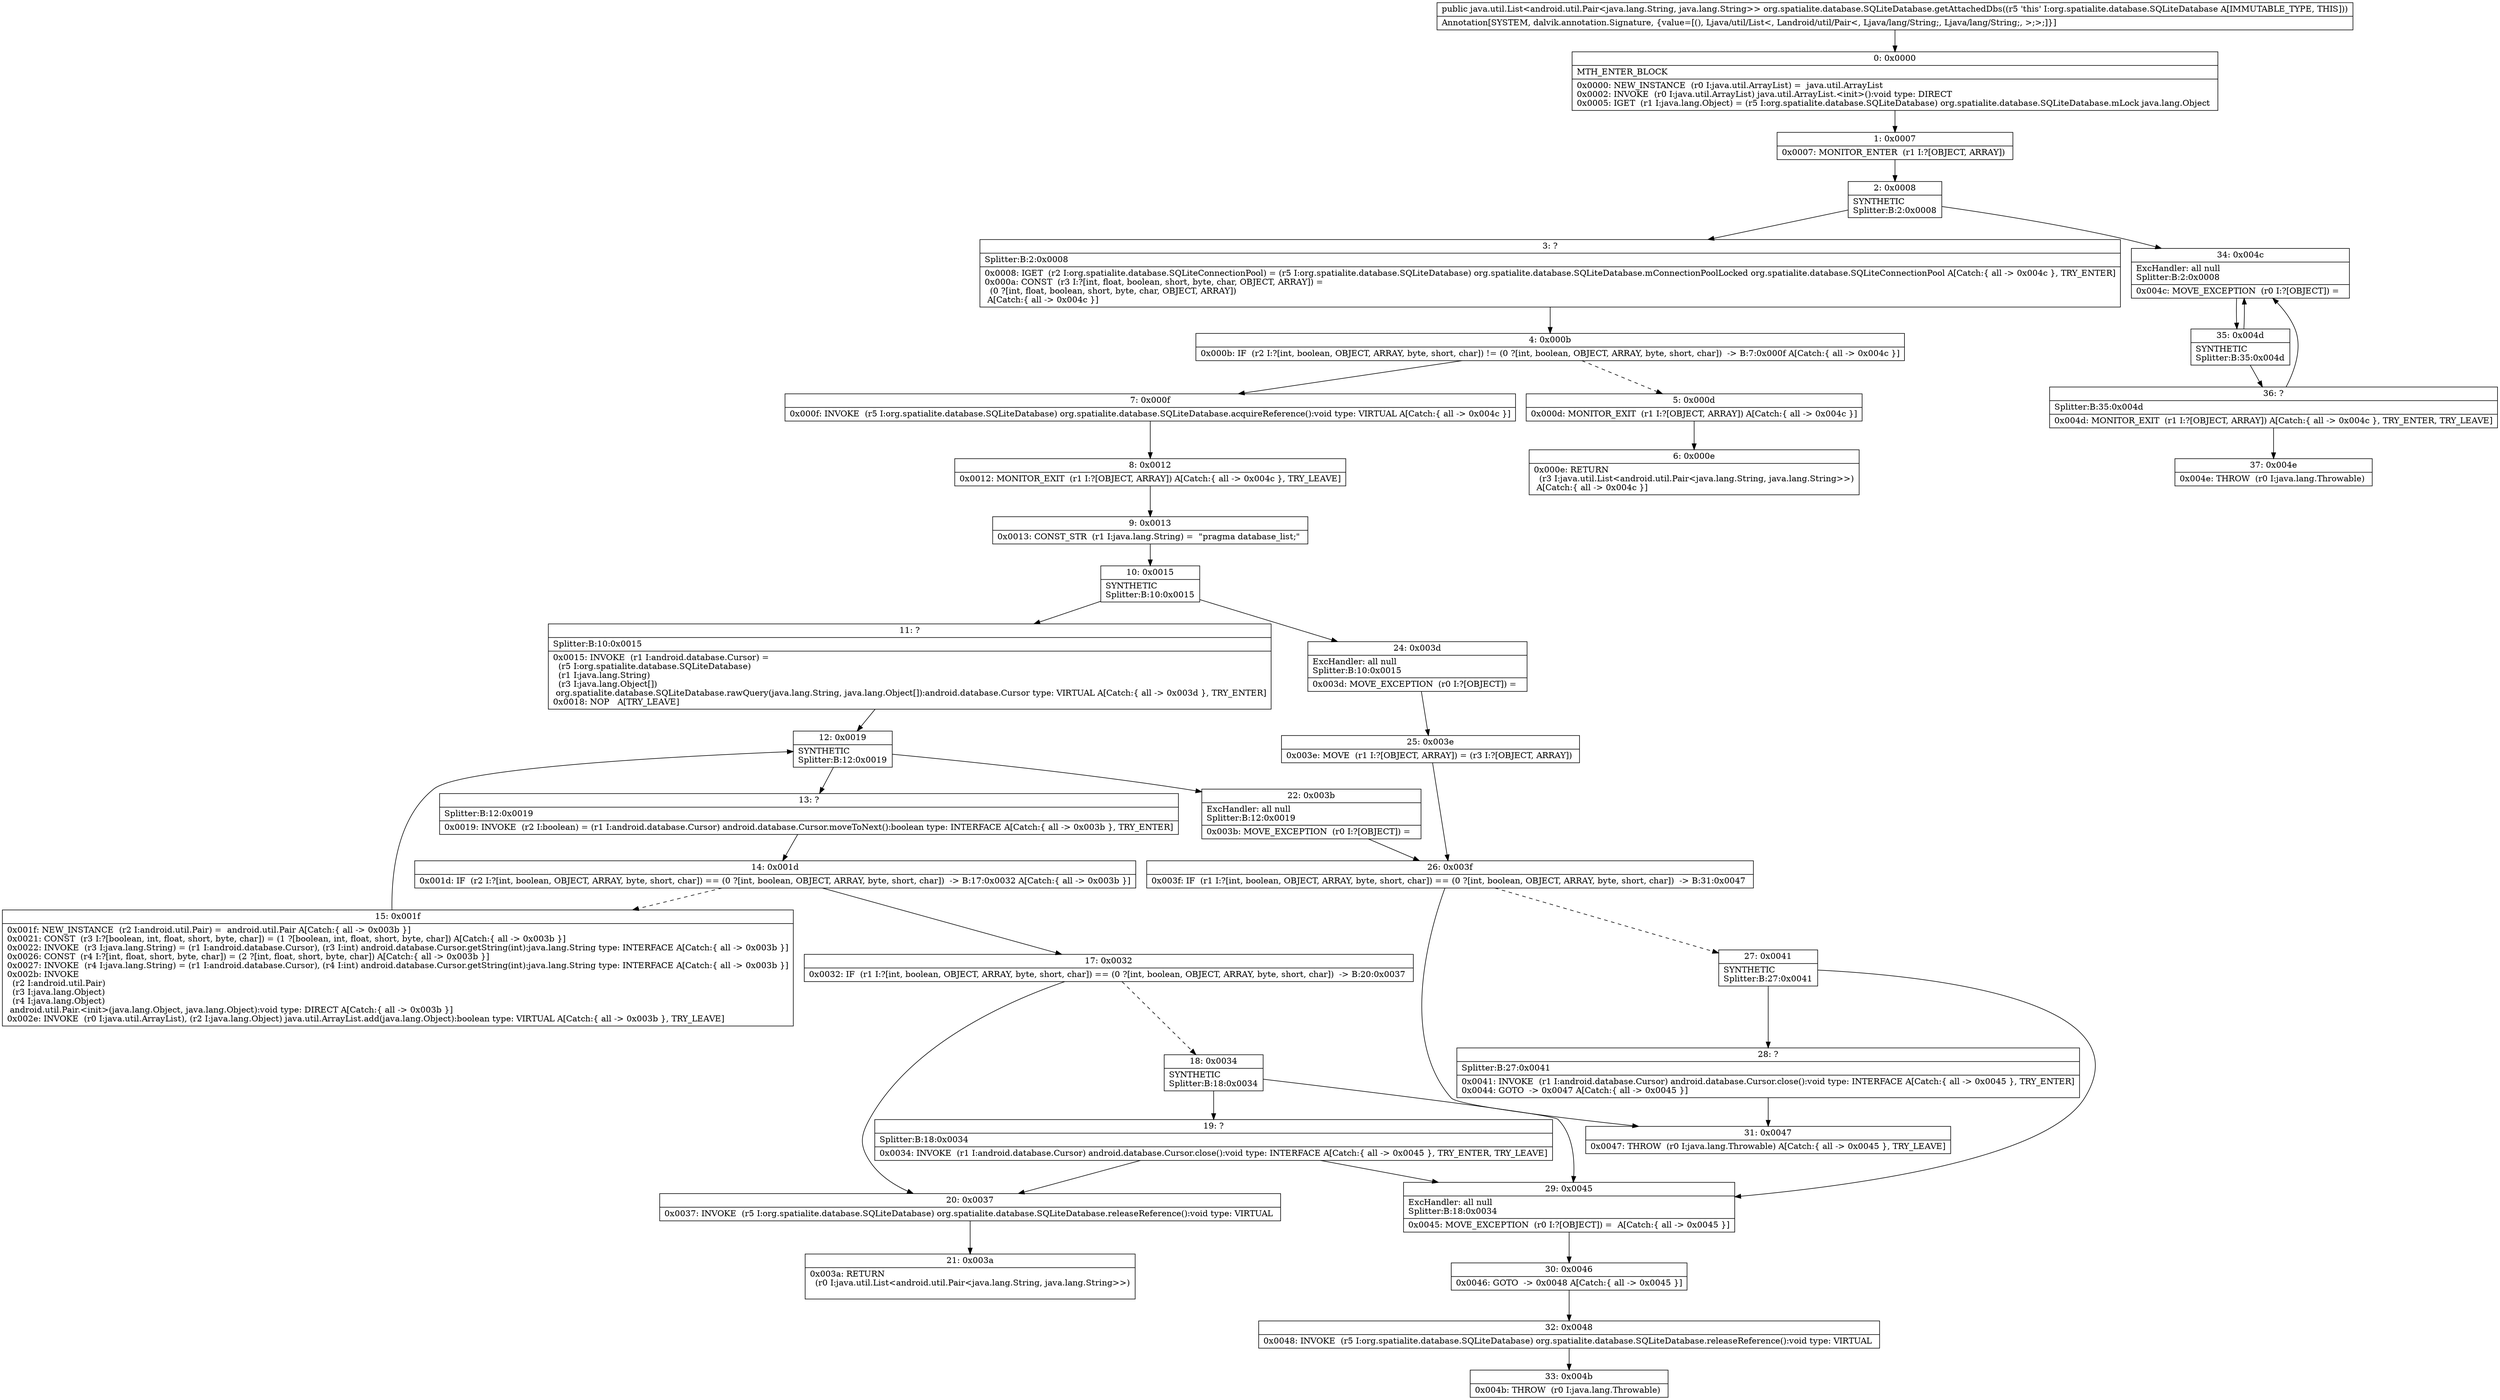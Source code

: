 digraph "CFG fororg.spatialite.database.SQLiteDatabase.getAttachedDbs()Ljava\/util\/List;" {
Node_0 [shape=record,label="{0\:\ 0x0000|MTH_ENTER_BLOCK\l|0x0000: NEW_INSTANCE  (r0 I:java.util.ArrayList) =  java.util.ArrayList \l0x0002: INVOKE  (r0 I:java.util.ArrayList) java.util.ArrayList.\<init\>():void type: DIRECT \l0x0005: IGET  (r1 I:java.lang.Object) = (r5 I:org.spatialite.database.SQLiteDatabase) org.spatialite.database.SQLiteDatabase.mLock java.lang.Object \l}"];
Node_1 [shape=record,label="{1\:\ 0x0007|0x0007: MONITOR_ENTER  (r1 I:?[OBJECT, ARRAY]) \l}"];
Node_2 [shape=record,label="{2\:\ 0x0008|SYNTHETIC\lSplitter:B:2:0x0008\l}"];
Node_3 [shape=record,label="{3\:\ ?|Splitter:B:2:0x0008\l|0x0008: IGET  (r2 I:org.spatialite.database.SQLiteConnectionPool) = (r5 I:org.spatialite.database.SQLiteDatabase) org.spatialite.database.SQLiteDatabase.mConnectionPoolLocked org.spatialite.database.SQLiteConnectionPool A[Catch:\{ all \-\> 0x004c \}, TRY_ENTER]\l0x000a: CONST  (r3 I:?[int, float, boolean, short, byte, char, OBJECT, ARRAY]) = \l  (0 ?[int, float, boolean, short, byte, char, OBJECT, ARRAY])\l A[Catch:\{ all \-\> 0x004c \}]\l}"];
Node_4 [shape=record,label="{4\:\ 0x000b|0x000b: IF  (r2 I:?[int, boolean, OBJECT, ARRAY, byte, short, char]) != (0 ?[int, boolean, OBJECT, ARRAY, byte, short, char])  \-\> B:7:0x000f A[Catch:\{ all \-\> 0x004c \}]\l}"];
Node_5 [shape=record,label="{5\:\ 0x000d|0x000d: MONITOR_EXIT  (r1 I:?[OBJECT, ARRAY]) A[Catch:\{ all \-\> 0x004c \}]\l}"];
Node_6 [shape=record,label="{6\:\ 0x000e|0x000e: RETURN  \l  (r3 I:java.util.List\<android.util.Pair\<java.lang.String, java.lang.String\>\>)\l A[Catch:\{ all \-\> 0x004c \}]\l}"];
Node_7 [shape=record,label="{7\:\ 0x000f|0x000f: INVOKE  (r5 I:org.spatialite.database.SQLiteDatabase) org.spatialite.database.SQLiteDatabase.acquireReference():void type: VIRTUAL A[Catch:\{ all \-\> 0x004c \}]\l}"];
Node_8 [shape=record,label="{8\:\ 0x0012|0x0012: MONITOR_EXIT  (r1 I:?[OBJECT, ARRAY]) A[Catch:\{ all \-\> 0x004c \}, TRY_LEAVE]\l}"];
Node_9 [shape=record,label="{9\:\ 0x0013|0x0013: CONST_STR  (r1 I:java.lang.String) =  \"pragma database_list;\" \l}"];
Node_10 [shape=record,label="{10\:\ 0x0015|SYNTHETIC\lSplitter:B:10:0x0015\l}"];
Node_11 [shape=record,label="{11\:\ ?|Splitter:B:10:0x0015\l|0x0015: INVOKE  (r1 I:android.database.Cursor) = \l  (r5 I:org.spatialite.database.SQLiteDatabase)\l  (r1 I:java.lang.String)\l  (r3 I:java.lang.Object[])\l org.spatialite.database.SQLiteDatabase.rawQuery(java.lang.String, java.lang.Object[]):android.database.Cursor type: VIRTUAL A[Catch:\{ all \-\> 0x003d \}, TRY_ENTER]\l0x0018: NOP   A[TRY_LEAVE]\l}"];
Node_12 [shape=record,label="{12\:\ 0x0019|SYNTHETIC\lSplitter:B:12:0x0019\l}"];
Node_13 [shape=record,label="{13\:\ ?|Splitter:B:12:0x0019\l|0x0019: INVOKE  (r2 I:boolean) = (r1 I:android.database.Cursor) android.database.Cursor.moveToNext():boolean type: INTERFACE A[Catch:\{ all \-\> 0x003b \}, TRY_ENTER]\l}"];
Node_14 [shape=record,label="{14\:\ 0x001d|0x001d: IF  (r2 I:?[int, boolean, OBJECT, ARRAY, byte, short, char]) == (0 ?[int, boolean, OBJECT, ARRAY, byte, short, char])  \-\> B:17:0x0032 A[Catch:\{ all \-\> 0x003b \}]\l}"];
Node_15 [shape=record,label="{15\:\ 0x001f|0x001f: NEW_INSTANCE  (r2 I:android.util.Pair) =  android.util.Pair A[Catch:\{ all \-\> 0x003b \}]\l0x0021: CONST  (r3 I:?[boolean, int, float, short, byte, char]) = (1 ?[boolean, int, float, short, byte, char]) A[Catch:\{ all \-\> 0x003b \}]\l0x0022: INVOKE  (r3 I:java.lang.String) = (r1 I:android.database.Cursor), (r3 I:int) android.database.Cursor.getString(int):java.lang.String type: INTERFACE A[Catch:\{ all \-\> 0x003b \}]\l0x0026: CONST  (r4 I:?[int, float, short, byte, char]) = (2 ?[int, float, short, byte, char]) A[Catch:\{ all \-\> 0x003b \}]\l0x0027: INVOKE  (r4 I:java.lang.String) = (r1 I:android.database.Cursor), (r4 I:int) android.database.Cursor.getString(int):java.lang.String type: INTERFACE A[Catch:\{ all \-\> 0x003b \}]\l0x002b: INVOKE  \l  (r2 I:android.util.Pair)\l  (r3 I:java.lang.Object)\l  (r4 I:java.lang.Object)\l android.util.Pair.\<init\>(java.lang.Object, java.lang.Object):void type: DIRECT A[Catch:\{ all \-\> 0x003b \}]\l0x002e: INVOKE  (r0 I:java.util.ArrayList), (r2 I:java.lang.Object) java.util.ArrayList.add(java.lang.Object):boolean type: VIRTUAL A[Catch:\{ all \-\> 0x003b \}, TRY_LEAVE]\l}"];
Node_17 [shape=record,label="{17\:\ 0x0032|0x0032: IF  (r1 I:?[int, boolean, OBJECT, ARRAY, byte, short, char]) == (0 ?[int, boolean, OBJECT, ARRAY, byte, short, char])  \-\> B:20:0x0037 \l}"];
Node_18 [shape=record,label="{18\:\ 0x0034|SYNTHETIC\lSplitter:B:18:0x0034\l}"];
Node_19 [shape=record,label="{19\:\ ?|Splitter:B:18:0x0034\l|0x0034: INVOKE  (r1 I:android.database.Cursor) android.database.Cursor.close():void type: INTERFACE A[Catch:\{ all \-\> 0x0045 \}, TRY_ENTER, TRY_LEAVE]\l}"];
Node_20 [shape=record,label="{20\:\ 0x0037|0x0037: INVOKE  (r5 I:org.spatialite.database.SQLiteDatabase) org.spatialite.database.SQLiteDatabase.releaseReference():void type: VIRTUAL \l}"];
Node_21 [shape=record,label="{21\:\ 0x003a|0x003a: RETURN  \l  (r0 I:java.util.List\<android.util.Pair\<java.lang.String, java.lang.String\>\>)\l \l}"];
Node_22 [shape=record,label="{22\:\ 0x003b|ExcHandler: all null\lSplitter:B:12:0x0019\l|0x003b: MOVE_EXCEPTION  (r0 I:?[OBJECT]) =  \l}"];
Node_24 [shape=record,label="{24\:\ 0x003d|ExcHandler: all null\lSplitter:B:10:0x0015\l|0x003d: MOVE_EXCEPTION  (r0 I:?[OBJECT]) =  \l}"];
Node_25 [shape=record,label="{25\:\ 0x003e|0x003e: MOVE  (r1 I:?[OBJECT, ARRAY]) = (r3 I:?[OBJECT, ARRAY]) \l}"];
Node_26 [shape=record,label="{26\:\ 0x003f|0x003f: IF  (r1 I:?[int, boolean, OBJECT, ARRAY, byte, short, char]) == (0 ?[int, boolean, OBJECT, ARRAY, byte, short, char])  \-\> B:31:0x0047 \l}"];
Node_27 [shape=record,label="{27\:\ 0x0041|SYNTHETIC\lSplitter:B:27:0x0041\l}"];
Node_28 [shape=record,label="{28\:\ ?|Splitter:B:27:0x0041\l|0x0041: INVOKE  (r1 I:android.database.Cursor) android.database.Cursor.close():void type: INTERFACE A[Catch:\{ all \-\> 0x0045 \}, TRY_ENTER]\l0x0044: GOTO  \-\> 0x0047 A[Catch:\{ all \-\> 0x0045 \}]\l}"];
Node_29 [shape=record,label="{29\:\ 0x0045|ExcHandler: all null\lSplitter:B:18:0x0034\l|0x0045: MOVE_EXCEPTION  (r0 I:?[OBJECT]) =  A[Catch:\{ all \-\> 0x0045 \}]\l}"];
Node_30 [shape=record,label="{30\:\ 0x0046|0x0046: GOTO  \-\> 0x0048 A[Catch:\{ all \-\> 0x0045 \}]\l}"];
Node_31 [shape=record,label="{31\:\ 0x0047|0x0047: THROW  (r0 I:java.lang.Throwable) A[Catch:\{ all \-\> 0x0045 \}, TRY_LEAVE]\l}"];
Node_32 [shape=record,label="{32\:\ 0x0048|0x0048: INVOKE  (r5 I:org.spatialite.database.SQLiteDatabase) org.spatialite.database.SQLiteDatabase.releaseReference():void type: VIRTUAL \l}"];
Node_33 [shape=record,label="{33\:\ 0x004b|0x004b: THROW  (r0 I:java.lang.Throwable) \l}"];
Node_34 [shape=record,label="{34\:\ 0x004c|ExcHandler: all null\lSplitter:B:2:0x0008\l|0x004c: MOVE_EXCEPTION  (r0 I:?[OBJECT]) =  \l}"];
Node_35 [shape=record,label="{35\:\ 0x004d|SYNTHETIC\lSplitter:B:35:0x004d\l}"];
Node_36 [shape=record,label="{36\:\ ?|Splitter:B:35:0x004d\l|0x004d: MONITOR_EXIT  (r1 I:?[OBJECT, ARRAY]) A[Catch:\{ all \-\> 0x004c \}, TRY_ENTER, TRY_LEAVE]\l}"];
Node_37 [shape=record,label="{37\:\ 0x004e|0x004e: THROW  (r0 I:java.lang.Throwable) \l}"];
MethodNode[shape=record,label="{public java.util.List\<android.util.Pair\<java.lang.String, java.lang.String\>\> org.spatialite.database.SQLiteDatabase.getAttachedDbs((r5 'this' I:org.spatialite.database.SQLiteDatabase A[IMMUTABLE_TYPE, THIS]))  | Annotation[SYSTEM, dalvik.annotation.Signature, \{value=[(), Ljava\/util\/List\<, Landroid\/util\/Pair\<, Ljava\/lang\/String;, Ljava\/lang\/String;, \>;\>;]\}]\l}"];
MethodNode -> Node_0;
Node_0 -> Node_1;
Node_1 -> Node_2;
Node_2 -> Node_3;
Node_2 -> Node_34;
Node_3 -> Node_4;
Node_4 -> Node_5[style=dashed];
Node_4 -> Node_7;
Node_5 -> Node_6;
Node_7 -> Node_8;
Node_8 -> Node_9;
Node_9 -> Node_10;
Node_10 -> Node_11;
Node_10 -> Node_24;
Node_11 -> Node_12;
Node_12 -> Node_13;
Node_12 -> Node_22;
Node_13 -> Node_14;
Node_14 -> Node_15[style=dashed];
Node_14 -> Node_17;
Node_15 -> Node_12;
Node_17 -> Node_18[style=dashed];
Node_17 -> Node_20;
Node_18 -> Node_19;
Node_18 -> Node_29;
Node_19 -> Node_20;
Node_19 -> Node_29;
Node_20 -> Node_21;
Node_22 -> Node_26;
Node_24 -> Node_25;
Node_25 -> Node_26;
Node_26 -> Node_27[style=dashed];
Node_26 -> Node_31;
Node_27 -> Node_28;
Node_27 -> Node_29;
Node_28 -> Node_31;
Node_29 -> Node_30;
Node_30 -> Node_32;
Node_32 -> Node_33;
Node_34 -> Node_35;
Node_35 -> Node_36;
Node_35 -> Node_34;
Node_36 -> Node_37;
Node_36 -> Node_34;
}

